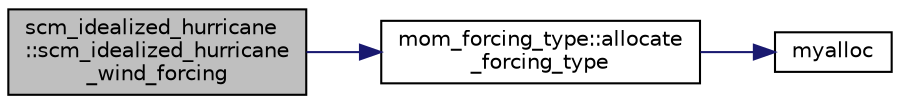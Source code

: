 digraph "scm_idealized_hurricane::scm_idealized_hurricane_wind_forcing"
{
 // INTERACTIVE_SVG=YES
  edge [fontname="Helvetica",fontsize="10",labelfontname="Helvetica",labelfontsize="10"];
  node [fontname="Helvetica",fontsize="10",shape=record];
  rankdir="LR";
  Node5 [label="scm_idealized_hurricane\l::scm_idealized_hurricane\l_wind_forcing",height=0.2,width=0.4,color="black", fillcolor="grey75", style="filled", fontcolor="black"];
  Node5 -> Node6 [color="midnightblue",fontsize="10",style="solid",fontname="Helvetica"];
  Node6 [label="mom_forcing_type::allocate\l_forcing_type",height=0.2,width=0.4,color="black", fillcolor="white", style="filled",URL="$namespacemom__forcing__type.html#a4258a1dc8dc6733eb8269d771efe837d",tooltip="Conditionally allocate fields within the forcing type. "];
  Node6 -> Node7 [color="midnightblue",fontsize="10",style="solid",fontname="Helvetica"];
  Node7 [label="myalloc",height=0.2,width=0.4,color="black", fillcolor="white", style="filled",URL="$MOM__forcing__type_8F90.html#aede7c3d8c91ec3e8a8a3b68824a5e9e8",tooltip="Allocates and zeroes-out array. "];
}
